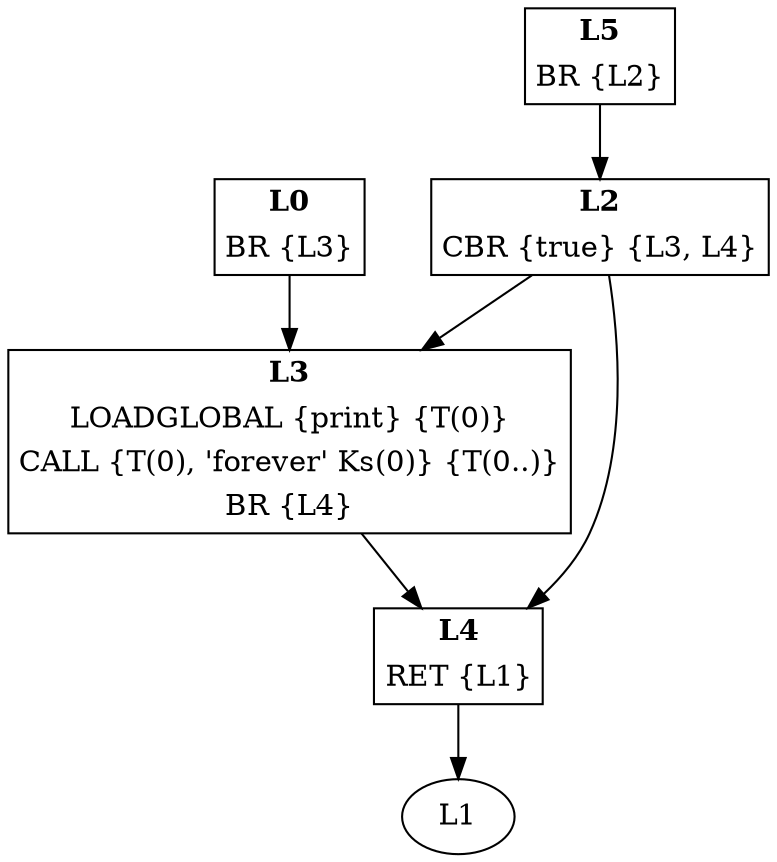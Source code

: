 digraph Proc1 {
L0 [shape=none, margin=0, label=<<TABLE BORDER="1" CELLBORDER="0">
<TR><TD><B>L0</B></TD></TR>
<TR><TD>BR {L3}</TD></TR>
</TABLE>>];
L0 -> L3
L2 [shape=none, margin=0, label=<<TABLE BORDER="1" CELLBORDER="0">
<TR><TD><B>L2</B></TD></TR>
<TR><TD>CBR {true} {L3, L4}</TD></TR>
</TABLE>>];
L2 -> L3
L2 -> L4
L3 [shape=none, margin=0, label=<<TABLE BORDER="1" CELLBORDER="0">
<TR><TD><B>L3</B></TD></TR>
<TR><TD>LOADGLOBAL {print} {T(0)}</TD></TR>
<TR><TD>CALL {T(0), 'forever' Ks(0)} {T(0..)}</TD></TR>
<TR><TD>BR {L4}</TD></TR>
</TABLE>>];
L3 -> L4
L4 [shape=none, margin=0, label=<<TABLE BORDER="1" CELLBORDER="0">
<TR><TD><B>L4</B></TD></TR>
<TR><TD>RET {L1}</TD></TR>
</TABLE>>];
L4 -> L1
L5 [shape=none, margin=0, label=<<TABLE BORDER="1" CELLBORDER="0">
<TR><TD><B>L5</B></TD></TR>
<TR><TD>BR {L2}</TD></TR>
</TABLE>>];
L5 -> L2
}
